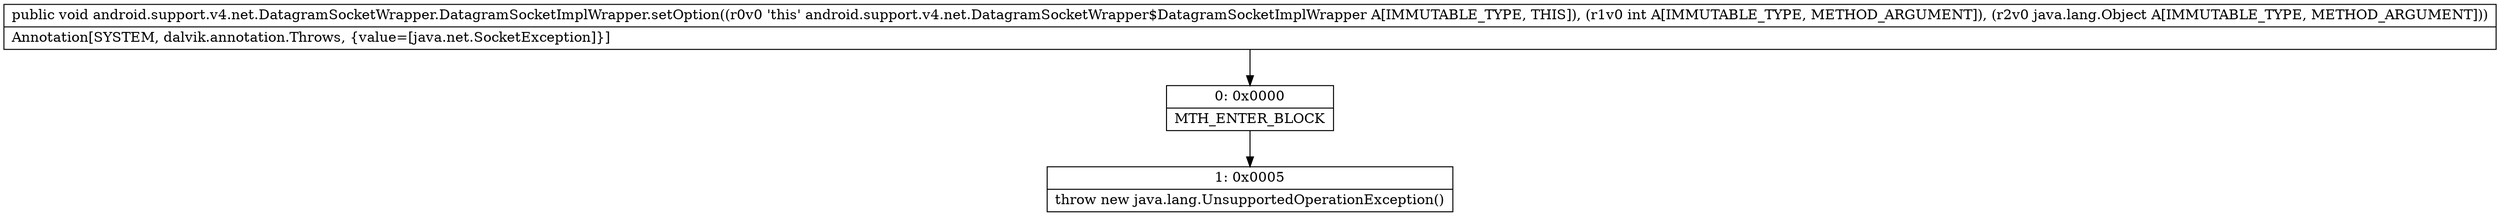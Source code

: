 digraph "CFG forandroid.support.v4.net.DatagramSocketWrapper.DatagramSocketImplWrapper.setOption(ILjava\/lang\/Object;)V" {
Node_0 [shape=record,label="{0\:\ 0x0000|MTH_ENTER_BLOCK\l}"];
Node_1 [shape=record,label="{1\:\ 0x0005|throw new java.lang.UnsupportedOperationException()\l}"];
MethodNode[shape=record,label="{public void android.support.v4.net.DatagramSocketWrapper.DatagramSocketImplWrapper.setOption((r0v0 'this' android.support.v4.net.DatagramSocketWrapper$DatagramSocketImplWrapper A[IMMUTABLE_TYPE, THIS]), (r1v0 int A[IMMUTABLE_TYPE, METHOD_ARGUMENT]), (r2v0 java.lang.Object A[IMMUTABLE_TYPE, METHOD_ARGUMENT]))  | Annotation[SYSTEM, dalvik.annotation.Throws, \{value=[java.net.SocketException]\}]\l}"];
MethodNode -> Node_0;
Node_0 -> Node_1;
}

